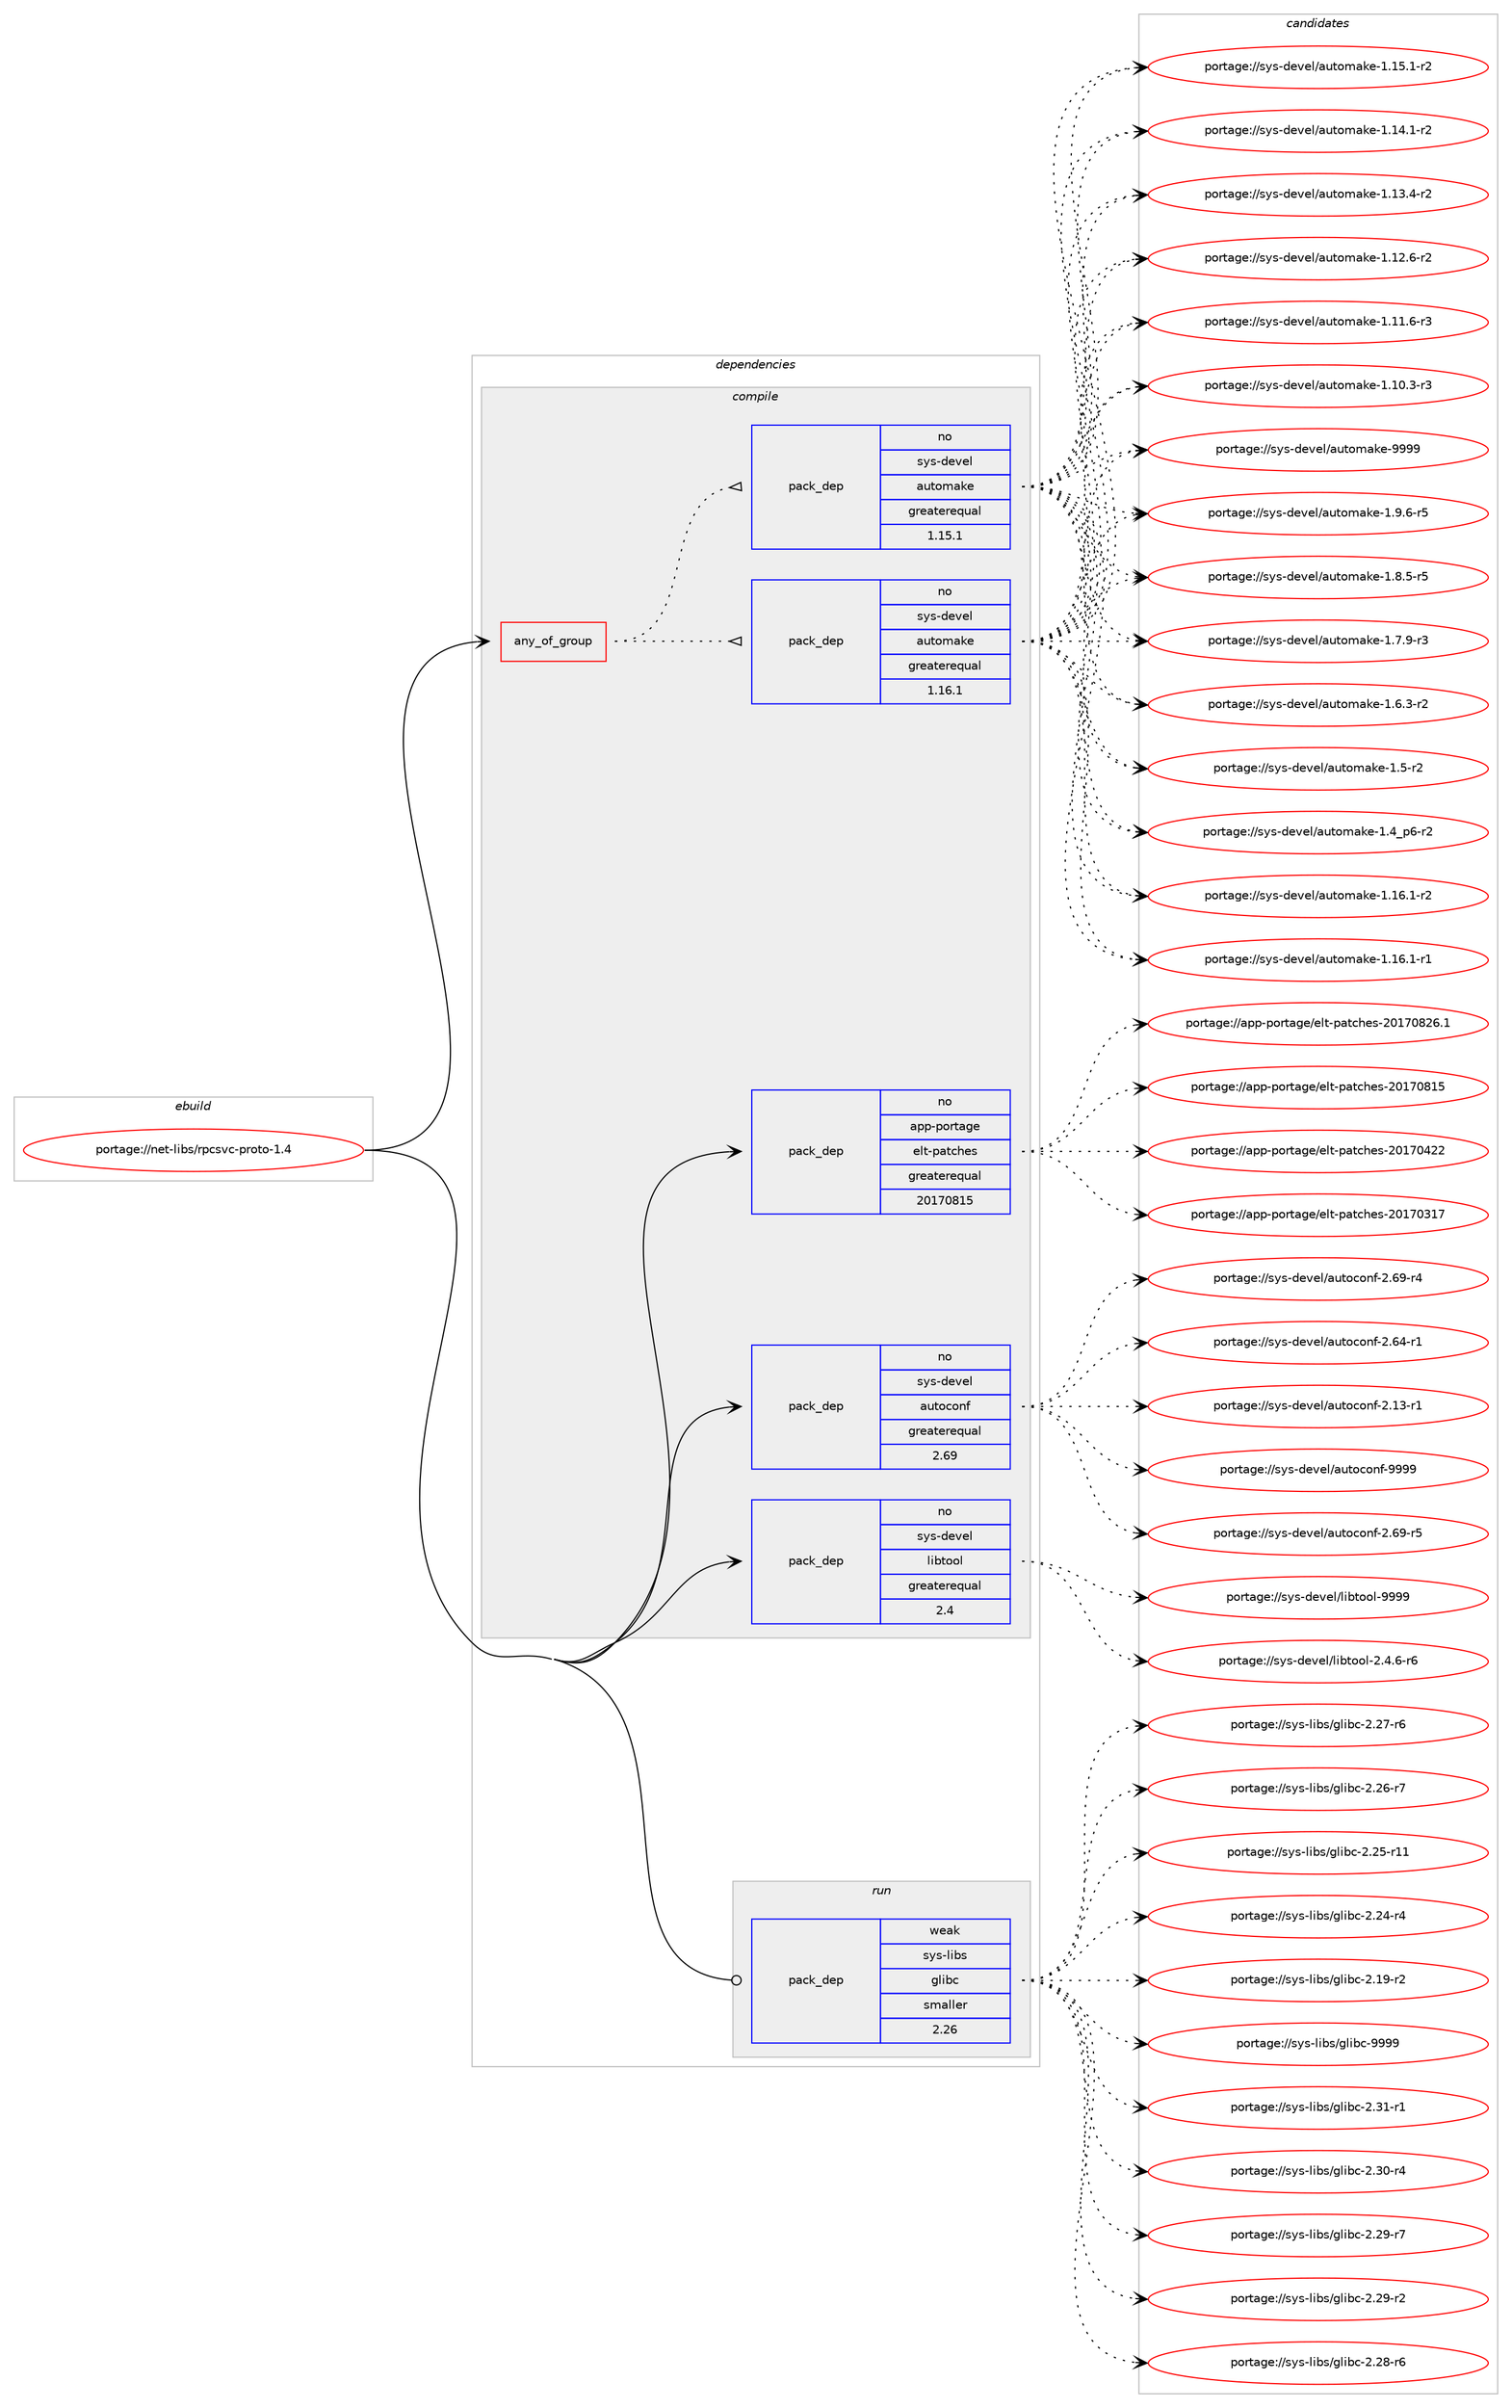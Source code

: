 digraph prolog {

# *************
# Graph options
# *************

newrank=true;
concentrate=true;
compound=true;
graph [rankdir=LR,fontname=Helvetica,fontsize=10,ranksep=1.5];#, ranksep=2.5, nodesep=0.2];
edge  [arrowhead=vee];
node  [fontname=Helvetica,fontsize=10];

# **********
# The ebuild
# **********

subgraph cluster_leftcol {
color=gray;
rank=same;
label=<<i>ebuild</i>>;
id [label="portage://net-libs/rpcsvc-proto-1.4", color=red, width=4, href="../net-libs/rpcsvc-proto-1.4.svg"];
}

# ****************
# The dependencies
# ****************

subgraph cluster_midcol {
color=gray;
label=<<i>dependencies</i>>;
subgraph cluster_compile {
fillcolor="#eeeeee";
style=filled;
label=<<i>compile</i>>;
subgraph any1108 {
dependency56473 [label=<<TABLE BORDER="0" CELLBORDER="1" CELLSPACING="0" CELLPADDING="4"><TR><TD CELLPADDING="10">any_of_group</TD></TR></TABLE>>, shape=none, color=red];subgraph pack44453 {
dependency56474 [label=<<TABLE BORDER="0" CELLBORDER="1" CELLSPACING="0" CELLPADDING="4" WIDTH="220"><TR><TD ROWSPAN="6" CELLPADDING="30">pack_dep</TD></TR><TR><TD WIDTH="110">no</TD></TR><TR><TD>sys-devel</TD></TR><TR><TD>automake</TD></TR><TR><TD>greaterequal</TD></TR><TR><TD>1.16.1</TD></TR></TABLE>>, shape=none, color=blue];
}
dependency56473:e -> dependency56474:w [weight=20,style="dotted",arrowhead="oinv"];
subgraph pack44454 {
dependency56475 [label=<<TABLE BORDER="0" CELLBORDER="1" CELLSPACING="0" CELLPADDING="4" WIDTH="220"><TR><TD ROWSPAN="6" CELLPADDING="30">pack_dep</TD></TR><TR><TD WIDTH="110">no</TD></TR><TR><TD>sys-devel</TD></TR><TR><TD>automake</TD></TR><TR><TD>greaterequal</TD></TR><TR><TD>1.15.1</TD></TR></TABLE>>, shape=none, color=blue];
}
dependency56473:e -> dependency56475:w [weight=20,style="dotted",arrowhead="oinv"];
}
id:e -> dependency56473:w [weight=20,style="solid",arrowhead="vee"];
subgraph pack44455 {
dependency56476 [label=<<TABLE BORDER="0" CELLBORDER="1" CELLSPACING="0" CELLPADDING="4" WIDTH="220"><TR><TD ROWSPAN="6" CELLPADDING="30">pack_dep</TD></TR><TR><TD WIDTH="110">no</TD></TR><TR><TD>app-portage</TD></TR><TR><TD>elt-patches</TD></TR><TR><TD>greaterequal</TD></TR><TR><TD>20170815</TD></TR></TABLE>>, shape=none, color=blue];
}
id:e -> dependency56476:w [weight=20,style="solid",arrowhead="vee"];
subgraph pack44456 {
dependency56477 [label=<<TABLE BORDER="0" CELLBORDER="1" CELLSPACING="0" CELLPADDING="4" WIDTH="220"><TR><TD ROWSPAN="6" CELLPADDING="30">pack_dep</TD></TR><TR><TD WIDTH="110">no</TD></TR><TR><TD>sys-devel</TD></TR><TR><TD>autoconf</TD></TR><TR><TD>greaterequal</TD></TR><TR><TD>2.69</TD></TR></TABLE>>, shape=none, color=blue];
}
id:e -> dependency56477:w [weight=20,style="solid",arrowhead="vee"];
subgraph pack44457 {
dependency56478 [label=<<TABLE BORDER="0" CELLBORDER="1" CELLSPACING="0" CELLPADDING="4" WIDTH="220"><TR><TD ROWSPAN="6" CELLPADDING="30">pack_dep</TD></TR><TR><TD WIDTH="110">no</TD></TR><TR><TD>sys-devel</TD></TR><TR><TD>libtool</TD></TR><TR><TD>greaterequal</TD></TR><TR><TD>2.4</TD></TR></TABLE>>, shape=none, color=blue];
}
id:e -> dependency56478:w [weight=20,style="solid",arrowhead="vee"];
}
subgraph cluster_compileandrun {
fillcolor="#eeeeee";
style=filled;
label=<<i>compile and run</i>>;
}
subgraph cluster_run {
fillcolor="#eeeeee";
style=filled;
label=<<i>run</i>>;
subgraph pack44458 {
dependency56479 [label=<<TABLE BORDER="0" CELLBORDER="1" CELLSPACING="0" CELLPADDING="4" WIDTH="220"><TR><TD ROWSPAN="6" CELLPADDING="30">pack_dep</TD></TR><TR><TD WIDTH="110">weak</TD></TR><TR><TD>sys-libs</TD></TR><TR><TD>glibc</TD></TR><TR><TD>smaller</TD></TR><TR><TD>2.26</TD></TR></TABLE>>, shape=none, color=blue];
}
id:e -> dependency56479:w [weight=20,style="solid",arrowhead="odot"];
}
}

# **************
# The candidates
# **************

subgraph cluster_choices {
rank=same;
color=gray;
label=<<i>candidates</i>>;

subgraph choice44453 {
color=black;
nodesep=1;
choice115121115451001011181011084797117116111109971071014557575757 [label="portage://sys-devel/automake-9999", color=red, width=4,href="../sys-devel/automake-9999.svg"];
choice115121115451001011181011084797117116111109971071014549465746544511453 [label="portage://sys-devel/automake-1.9.6-r5", color=red, width=4,href="../sys-devel/automake-1.9.6-r5.svg"];
choice115121115451001011181011084797117116111109971071014549465646534511453 [label="portage://sys-devel/automake-1.8.5-r5", color=red, width=4,href="../sys-devel/automake-1.8.5-r5.svg"];
choice115121115451001011181011084797117116111109971071014549465546574511451 [label="portage://sys-devel/automake-1.7.9-r3", color=red, width=4,href="../sys-devel/automake-1.7.9-r3.svg"];
choice115121115451001011181011084797117116111109971071014549465446514511450 [label="portage://sys-devel/automake-1.6.3-r2", color=red, width=4,href="../sys-devel/automake-1.6.3-r2.svg"];
choice11512111545100101118101108479711711611110997107101454946534511450 [label="portage://sys-devel/automake-1.5-r2", color=red, width=4,href="../sys-devel/automake-1.5-r2.svg"];
choice115121115451001011181011084797117116111109971071014549465295112544511450 [label="portage://sys-devel/automake-1.4_p6-r2", color=red, width=4,href="../sys-devel/automake-1.4_p6-r2.svg"];
choice11512111545100101118101108479711711611110997107101454946495446494511450 [label="portage://sys-devel/automake-1.16.1-r2", color=red, width=4,href="../sys-devel/automake-1.16.1-r2.svg"];
choice11512111545100101118101108479711711611110997107101454946495446494511449 [label="portage://sys-devel/automake-1.16.1-r1", color=red, width=4,href="../sys-devel/automake-1.16.1-r1.svg"];
choice11512111545100101118101108479711711611110997107101454946495346494511450 [label="portage://sys-devel/automake-1.15.1-r2", color=red, width=4,href="../sys-devel/automake-1.15.1-r2.svg"];
choice11512111545100101118101108479711711611110997107101454946495246494511450 [label="portage://sys-devel/automake-1.14.1-r2", color=red, width=4,href="../sys-devel/automake-1.14.1-r2.svg"];
choice11512111545100101118101108479711711611110997107101454946495146524511450 [label="portage://sys-devel/automake-1.13.4-r2", color=red, width=4,href="../sys-devel/automake-1.13.4-r2.svg"];
choice11512111545100101118101108479711711611110997107101454946495046544511450 [label="portage://sys-devel/automake-1.12.6-r2", color=red, width=4,href="../sys-devel/automake-1.12.6-r2.svg"];
choice11512111545100101118101108479711711611110997107101454946494946544511451 [label="portage://sys-devel/automake-1.11.6-r3", color=red, width=4,href="../sys-devel/automake-1.11.6-r3.svg"];
choice11512111545100101118101108479711711611110997107101454946494846514511451 [label="portage://sys-devel/automake-1.10.3-r3", color=red, width=4,href="../sys-devel/automake-1.10.3-r3.svg"];
dependency56474:e -> choice115121115451001011181011084797117116111109971071014557575757:w [style=dotted,weight="100"];
dependency56474:e -> choice115121115451001011181011084797117116111109971071014549465746544511453:w [style=dotted,weight="100"];
dependency56474:e -> choice115121115451001011181011084797117116111109971071014549465646534511453:w [style=dotted,weight="100"];
dependency56474:e -> choice115121115451001011181011084797117116111109971071014549465546574511451:w [style=dotted,weight="100"];
dependency56474:e -> choice115121115451001011181011084797117116111109971071014549465446514511450:w [style=dotted,weight="100"];
dependency56474:e -> choice11512111545100101118101108479711711611110997107101454946534511450:w [style=dotted,weight="100"];
dependency56474:e -> choice115121115451001011181011084797117116111109971071014549465295112544511450:w [style=dotted,weight="100"];
dependency56474:e -> choice11512111545100101118101108479711711611110997107101454946495446494511450:w [style=dotted,weight="100"];
dependency56474:e -> choice11512111545100101118101108479711711611110997107101454946495446494511449:w [style=dotted,weight="100"];
dependency56474:e -> choice11512111545100101118101108479711711611110997107101454946495346494511450:w [style=dotted,weight="100"];
dependency56474:e -> choice11512111545100101118101108479711711611110997107101454946495246494511450:w [style=dotted,weight="100"];
dependency56474:e -> choice11512111545100101118101108479711711611110997107101454946495146524511450:w [style=dotted,weight="100"];
dependency56474:e -> choice11512111545100101118101108479711711611110997107101454946495046544511450:w [style=dotted,weight="100"];
dependency56474:e -> choice11512111545100101118101108479711711611110997107101454946494946544511451:w [style=dotted,weight="100"];
dependency56474:e -> choice11512111545100101118101108479711711611110997107101454946494846514511451:w [style=dotted,weight="100"];
}
subgraph choice44454 {
color=black;
nodesep=1;
choice115121115451001011181011084797117116111109971071014557575757 [label="portage://sys-devel/automake-9999", color=red, width=4,href="../sys-devel/automake-9999.svg"];
choice115121115451001011181011084797117116111109971071014549465746544511453 [label="portage://sys-devel/automake-1.9.6-r5", color=red, width=4,href="../sys-devel/automake-1.9.6-r5.svg"];
choice115121115451001011181011084797117116111109971071014549465646534511453 [label="portage://sys-devel/automake-1.8.5-r5", color=red, width=4,href="../sys-devel/automake-1.8.5-r5.svg"];
choice115121115451001011181011084797117116111109971071014549465546574511451 [label="portage://sys-devel/automake-1.7.9-r3", color=red, width=4,href="../sys-devel/automake-1.7.9-r3.svg"];
choice115121115451001011181011084797117116111109971071014549465446514511450 [label="portage://sys-devel/automake-1.6.3-r2", color=red, width=4,href="../sys-devel/automake-1.6.3-r2.svg"];
choice11512111545100101118101108479711711611110997107101454946534511450 [label="portage://sys-devel/automake-1.5-r2", color=red, width=4,href="../sys-devel/automake-1.5-r2.svg"];
choice115121115451001011181011084797117116111109971071014549465295112544511450 [label="portage://sys-devel/automake-1.4_p6-r2", color=red, width=4,href="../sys-devel/automake-1.4_p6-r2.svg"];
choice11512111545100101118101108479711711611110997107101454946495446494511450 [label="portage://sys-devel/automake-1.16.1-r2", color=red, width=4,href="../sys-devel/automake-1.16.1-r2.svg"];
choice11512111545100101118101108479711711611110997107101454946495446494511449 [label="portage://sys-devel/automake-1.16.1-r1", color=red, width=4,href="../sys-devel/automake-1.16.1-r1.svg"];
choice11512111545100101118101108479711711611110997107101454946495346494511450 [label="portage://sys-devel/automake-1.15.1-r2", color=red, width=4,href="../sys-devel/automake-1.15.1-r2.svg"];
choice11512111545100101118101108479711711611110997107101454946495246494511450 [label="portage://sys-devel/automake-1.14.1-r2", color=red, width=4,href="../sys-devel/automake-1.14.1-r2.svg"];
choice11512111545100101118101108479711711611110997107101454946495146524511450 [label="portage://sys-devel/automake-1.13.4-r2", color=red, width=4,href="../sys-devel/automake-1.13.4-r2.svg"];
choice11512111545100101118101108479711711611110997107101454946495046544511450 [label="portage://sys-devel/automake-1.12.6-r2", color=red, width=4,href="../sys-devel/automake-1.12.6-r2.svg"];
choice11512111545100101118101108479711711611110997107101454946494946544511451 [label="portage://sys-devel/automake-1.11.6-r3", color=red, width=4,href="../sys-devel/automake-1.11.6-r3.svg"];
choice11512111545100101118101108479711711611110997107101454946494846514511451 [label="portage://sys-devel/automake-1.10.3-r3", color=red, width=4,href="../sys-devel/automake-1.10.3-r3.svg"];
dependency56475:e -> choice115121115451001011181011084797117116111109971071014557575757:w [style=dotted,weight="100"];
dependency56475:e -> choice115121115451001011181011084797117116111109971071014549465746544511453:w [style=dotted,weight="100"];
dependency56475:e -> choice115121115451001011181011084797117116111109971071014549465646534511453:w [style=dotted,weight="100"];
dependency56475:e -> choice115121115451001011181011084797117116111109971071014549465546574511451:w [style=dotted,weight="100"];
dependency56475:e -> choice115121115451001011181011084797117116111109971071014549465446514511450:w [style=dotted,weight="100"];
dependency56475:e -> choice11512111545100101118101108479711711611110997107101454946534511450:w [style=dotted,weight="100"];
dependency56475:e -> choice115121115451001011181011084797117116111109971071014549465295112544511450:w [style=dotted,weight="100"];
dependency56475:e -> choice11512111545100101118101108479711711611110997107101454946495446494511450:w [style=dotted,weight="100"];
dependency56475:e -> choice11512111545100101118101108479711711611110997107101454946495446494511449:w [style=dotted,weight="100"];
dependency56475:e -> choice11512111545100101118101108479711711611110997107101454946495346494511450:w [style=dotted,weight="100"];
dependency56475:e -> choice11512111545100101118101108479711711611110997107101454946495246494511450:w [style=dotted,weight="100"];
dependency56475:e -> choice11512111545100101118101108479711711611110997107101454946495146524511450:w [style=dotted,weight="100"];
dependency56475:e -> choice11512111545100101118101108479711711611110997107101454946495046544511450:w [style=dotted,weight="100"];
dependency56475:e -> choice11512111545100101118101108479711711611110997107101454946494946544511451:w [style=dotted,weight="100"];
dependency56475:e -> choice11512111545100101118101108479711711611110997107101454946494846514511451:w [style=dotted,weight="100"];
}
subgraph choice44455 {
color=black;
nodesep=1;
choice971121124511211111411697103101471011081164511297116991041011154550484955485650544649 [label="portage://app-portage/elt-patches-20170826.1", color=red, width=4,href="../app-portage/elt-patches-20170826.1.svg"];
choice97112112451121111141169710310147101108116451129711699104101115455048495548564953 [label="portage://app-portage/elt-patches-20170815", color=red, width=4,href="../app-portage/elt-patches-20170815.svg"];
choice97112112451121111141169710310147101108116451129711699104101115455048495548525050 [label="portage://app-portage/elt-patches-20170422", color=red, width=4,href="../app-portage/elt-patches-20170422.svg"];
choice97112112451121111141169710310147101108116451129711699104101115455048495548514955 [label="portage://app-portage/elt-patches-20170317", color=red, width=4,href="../app-portage/elt-patches-20170317.svg"];
dependency56476:e -> choice971121124511211111411697103101471011081164511297116991041011154550484955485650544649:w [style=dotted,weight="100"];
dependency56476:e -> choice97112112451121111141169710310147101108116451129711699104101115455048495548564953:w [style=dotted,weight="100"];
dependency56476:e -> choice97112112451121111141169710310147101108116451129711699104101115455048495548525050:w [style=dotted,weight="100"];
dependency56476:e -> choice97112112451121111141169710310147101108116451129711699104101115455048495548514955:w [style=dotted,weight="100"];
}
subgraph choice44456 {
color=black;
nodesep=1;
choice115121115451001011181011084797117116111991111101024557575757 [label="portage://sys-devel/autoconf-9999", color=red, width=4,href="../sys-devel/autoconf-9999.svg"];
choice1151211154510010111810110847971171161119911111010245504654574511453 [label="portage://sys-devel/autoconf-2.69-r5", color=red, width=4,href="../sys-devel/autoconf-2.69-r5.svg"];
choice1151211154510010111810110847971171161119911111010245504654574511452 [label="portage://sys-devel/autoconf-2.69-r4", color=red, width=4,href="../sys-devel/autoconf-2.69-r4.svg"];
choice1151211154510010111810110847971171161119911111010245504654524511449 [label="portage://sys-devel/autoconf-2.64-r1", color=red, width=4,href="../sys-devel/autoconf-2.64-r1.svg"];
choice1151211154510010111810110847971171161119911111010245504649514511449 [label="portage://sys-devel/autoconf-2.13-r1", color=red, width=4,href="../sys-devel/autoconf-2.13-r1.svg"];
dependency56477:e -> choice115121115451001011181011084797117116111991111101024557575757:w [style=dotted,weight="100"];
dependency56477:e -> choice1151211154510010111810110847971171161119911111010245504654574511453:w [style=dotted,weight="100"];
dependency56477:e -> choice1151211154510010111810110847971171161119911111010245504654574511452:w [style=dotted,weight="100"];
dependency56477:e -> choice1151211154510010111810110847971171161119911111010245504654524511449:w [style=dotted,weight="100"];
dependency56477:e -> choice1151211154510010111810110847971171161119911111010245504649514511449:w [style=dotted,weight="100"];
}
subgraph choice44457 {
color=black;
nodesep=1;
choice1151211154510010111810110847108105981161111111084557575757 [label="portage://sys-devel/libtool-9999", color=red, width=4,href="../sys-devel/libtool-9999.svg"];
choice1151211154510010111810110847108105981161111111084550465246544511454 [label="portage://sys-devel/libtool-2.4.6-r6", color=red, width=4,href="../sys-devel/libtool-2.4.6-r6.svg"];
dependency56478:e -> choice1151211154510010111810110847108105981161111111084557575757:w [style=dotted,weight="100"];
dependency56478:e -> choice1151211154510010111810110847108105981161111111084550465246544511454:w [style=dotted,weight="100"];
}
subgraph choice44458 {
color=black;
nodesep=1;
choice11512111545108105981154710310810598994557575757 [label="portage://sys-libs/glibc-9999", color=red, width=4,href="../sys-libs/glibc-9999.svg"];
choice115121115451081059811547103108105989945504651494511449 [label="portage://sys-libs/glibc-2.31-r1", color=red, width=4,href="../sys-libs/glibc-2.31-r1.svg"];
choice115121115451081059811547103108105989945504651484511452 [label="portage://sys-libs/glibc-2.30-r4", color=red, width=4,href="../sys-libs/glibc-2.30-r4.svg"];
choice115121115451081059811547103108105989945504650574511455 [label="portage://sys-libs/glibc-2.29-r7", color=red, width=4,href="../sys-libs/glibc-2.29-r7.svg"];
choice115121115451081059811547103108105989945504650574511450 [label="portage://sys-libs/glibc-2.29-r2", color=red, width=4,href="../sys-libs/glibc-2.29-r2.svg"];
choice115121115451081059811547103108105989945504650564511454 [label="portage://sys-libs/glibc-2.28-r6", color=red, width=4,href="../sys-libs/glibc-2.28-r6.svg"];
choice115121115451081059811547103108105989945504650554511454 [label="portage://sys-libs/glibc-2.27-r6", color=red, width=4,href="../sys-libs/glibc-2.27-r6.svg"];
choice115121115451081059811547103108105989945504650544511455 [label="portage://sys-libs/glibc-2.26-r7", color=red, width=4,href="../sys-libs/glibc-2.26-r7.svg"];
choice11512111545108105981154710310810598994550465053451144949 [label="portage://sys-libs/glibc-2.25-r11", color=red, width=4,href="../sys-libs/glibc-2.25-r11.svg"];
choice115121115451081059811547103108105989945504650524511452 [label="portage://sys-libs/glibc-2.24-r4", color=red, width=4,href="../sys-libs/glibc-2.24-r4.svg"];
choice115121115451081059811547103108105989945504649574511450 [label="portage://sys-libs/glibc-2.19-r2", color=red, width=4,href="../sys-libs/glibc-2.19-r2.svg"];
dependency56479:e -> choice11512111545108105981154710310810598994557575757:w [style=dotted,weight="100"];
dependency56479:e -> choice115121115451081059811547103108105989945504651494511449:w [style=dotted,weight="100"];
dependency56479:e -> choice115121115451081059811547103108105989945504651484511452:w [style=dotted,weight="100"];
dependency56479:e -> choice115121115451081059811547103108105989945504650574511455:w [style=dotted,weight="100"];
dependency56479:e -> choice115121115451081059811547103108105989945504650574511450:w [style=dotted,weight="100"];
dependency56479:e -> choice115121115451081059811547103108105989945504650564511454:w [style=dotted,weight="100"];
dependency56479:e -> choice115121115451081059811547103108105989945504650554511454:w [style=dotted,weight="100"];
dependency56479:e -> choice115121115451081059811547103108105989945504650544511455:w [style=dotted,weight="100"];
dependency56479:e -> choice11512111545108105981154710310810598994550465053451144949:w [style=dotted,weight="100"];
dependency56479:e -> choice115121115451081059811547103108105989945504650524511452:w [style=dotted,weight="100"];
dependency56479:e -> choice115121115451081059811547103108105989945504649574511450:w [style=dotted,weight="100"];
}
}

}
